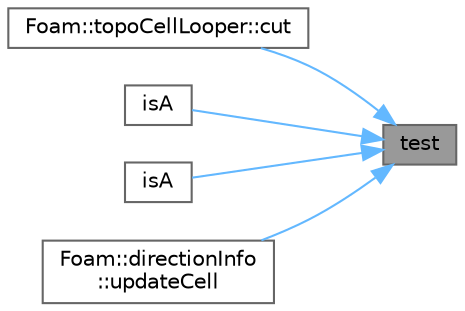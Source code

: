 digraph "test"
{
 // LATEX_PDF_SIZE
  bgcolor="transparent";
  edge [fontname=Helvetica,fontsize=10,labelfontname=Helvetica,labelfontsize=10];
  node [fontname=Helvetica,fontsize=10,shape=box,height=0.2,width=0.4];
  rankdir="RL";
  Node1 [id="Node000001",label="test",height=0.2,width=0.4,color="gray40", fillcolor="grey60", style="filled", fontcolor="black",tooltip=" "];
  Node1 -> Node2 [id="edge1_Node000001_Node000002",dir="back",color="steelblue1",style="solid",tooltip=" "];
  Node2 [id="Node000002",label="Foam::topoCellLooper::cut",height=0.2,width=0.4,color="grey40", fillcolor="white", style="filled",URL="$classFoam_1_1topoCellLooper.html#aa1626fec2bbc271e971cdf7baab8f534",tooltip=" "];
  Node1 -> Node3 [id="edge2_Node000001_Node000003",dir="back",color="steelblue1",style="solid",tooltip=" "];
  Node3 [id="Node000003",label="isA",height=0.2,width=0.4,color="grey40", fillcolor="white", style="filled",URL="$classFoam_1_1hexMatcher.html#acce5e91e6b32ebed567a2577c68355d4",tooltip=" "];
  Node1 -> Node4 [id="edge3_Node000001_Node000004",dir="back",color="steelblue1",style="solid",tooltip=" "];
  Node4 [id="Node000004",label="isA",height=0.2,width=0.4,color="grey40", fillcolor="white", style="filled",URL="$classFoam_1_1hexMatcher.html#a115510ebd67280368269f88579d32c22",tooltip=" "];
  Node1 -> Node5 [id="edge4_Node000001_Node000005",dir="back",color="steelblue1",style="solid",tooltip=" "];
  Node5 [id="Node000005",label="Foam::directionInfo\l::updateCell",height=0.2,width=0.4,color="grey40", fillcolor="white", style="filled",URL="$classFoam_1_1directionInfo.html#a77204b39a1795badf6e3b5db01bef0c6",tooltip=" "];
}
